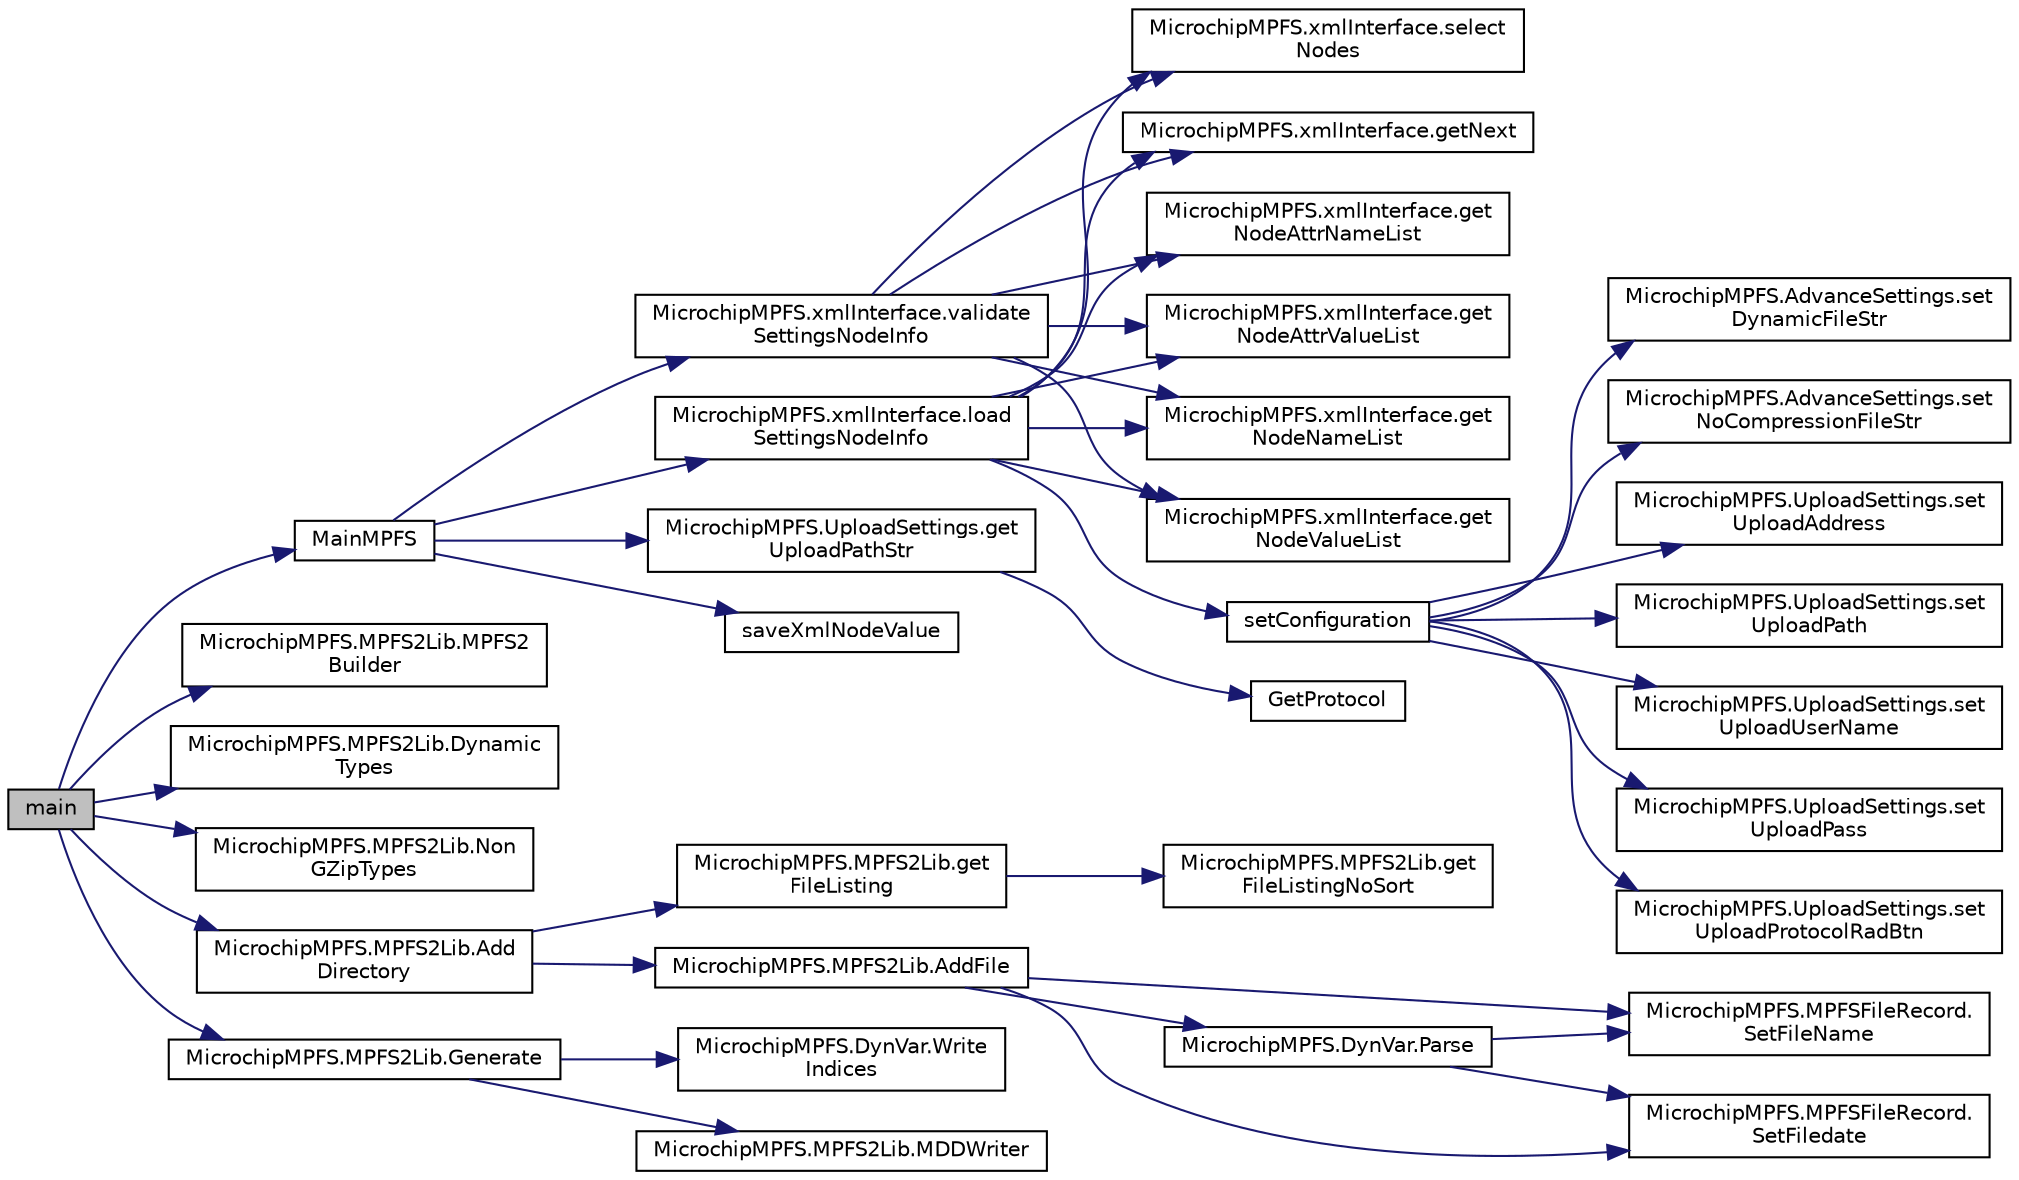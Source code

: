 digraph "main"
{
  edge [fontname="Helvetica",fontsize="10",labelfontname="Helvetica",labelfontsize="10"];
  node [fontname="Helvetica",fontsize="10",shape=record];
  rankdir="LR";
  Node1 [label="main",height=0.2,width=0.4,color="black", fillcolor="grey75", style="filled", fontcolor="black"];
  Node1 -> Node2 [color="midnightblue",fontsize="10",style="solid",fontname="Helvetica"];
  Node2 [label="MainMPFS",height=0.2,width=0.4,color="black", fillcolor="white", style="filled",URL="$class_microchip_m_p_f_s_1_1_main_m_p_f_s.html#a90442339f2be472c5eaa68c0834837b1"];
  Node2 -> Node3 [color="midnightblue",fontsize="10",style="solid",fontname="Helvetica"];
  Node3 [label="MicrochipMPFS.xmlInterface.validate\lSettingsNodeInfo",height=0.2,width=0.4,color="black", fillcolor="white", style="filled",URL="$class_microchip_m_p_f_s_1_1xml_interface.html#a94855324cee6a000bb4b527f4ec21ef4"];
  Node3 -> Node4 [color="midnightblue",fontsize="10",style="solid",fontname="Helvetica"];
  Node4 [label="MicrochipMPFS.xmlInterface.select\lNodes",height=0.2,width=0.4,color="black", fillcolor="white", style="filled",URL="$class_microchip_m_p_f_s_1_1xml_interface.html#aec24d6faf0e847d463233ff73d085a5b"];
  Node3 -> Node5 [color="midnightblue",fontsize="10",style="solid",fontname="Helvetica"];
  Node5 [label="MicrochipMPFS.xmlInterface.getNext",height=0.2,width=0.4,color="black", fillcolor="white", style="filled",URL="$class_microchip_m_p_f_s_1_1xml_interface.html#af4d3290d219be38c0880eb406b9b1d86"];
  Node3 -> Node6 [color="midnightblue",fontsize="10",style="solid",fontname="Helvetica"];
  Node6 [label="MicrochipMPFS.xmlInterface.get\lNodeAttrNameList",height=0.2,width=0.4,color="black", fillcolor="white", style="filled",URL="$class_microchip_m_p_f_s_1_1xml_interface.html#a83a068675ad8373054a076f5458450c1"];
  Node3 -> Node7 [color="midnightblue",fontsize="10",style="solid",fontname="Helvetica"];
  Node7 [label="MicrochipMPFS.xmlInterface.get\lNodeAttrValueList",height=0.2,width=0.4,color="black", fillcolor="white", style="filled",URL="$class_microchip_m_p_f_s_1_1xml_interface.html#a208d5ca7198e36197c06eef8cde82e92"];
  Node3 -> Node8 [color="midnightblue",fontsize="10",style="solid",fontname="Helvetica"];
  Node8 [label="MicrochipMPFS.xmlInterface.get\lNodeNameList",height=0.2,width=0.4,color="black", fillcolor="white", style="filled",URL="$class_microchip_m_p_f_s_1_1xml_interface.html#aeed9efa9376bf111f3b16e5fb4f74a22"];
  Node3 -> Node9 [color="midnightblue",fontsize="10",style="solid",fontname="Helvetica"];
  Node9 [label="MicrochipMPFS.xmlInterface.get\lNodeValueList",height=0.2,width=0.4,color="black", fillcolor="white", style="filled",URL="$class_microchip_m_p_f_s_1_1xml_interface.html#abd90c4b2ebc49b4a697fb962f142a89d"];
  Node2 -> Node10 [color="midnightblue",fontsize="10",style="solid",fontname="Helvetica"];
  Node10 [label="MicrochipMPFS.UploadSettings.get\lUploadPathStr",height=0.2,width=0.4,color="black", fillcolor="white", style="filled",URL="$class_microchip_m_p_f_s_1_1_upload_settings.html#ae291d5839bf2ed859bbb259289f1d0b5"];
  Node10 -> Node11 [color="midnightblue",fontsize="10",style="solid",fontname="Helvetica"];
  Node11 [label="GetProtocol",height=0.2,width=0.4,color="black", fillcolor="white", style="filled",URL="$class_microchip_m_p_f_s_1_1_main_m_p_f_s.html#a54a250fc332e2458ac8e6340da7d7d99"];
  Node2 -> Node12 [color="midnightblue",fontsize="10",style="solid",fontname="Helvetica"];
  Node12 [label="MicrochipMPFS.xmlInterface.load\lSettingsNodeInfo",height=0.2,width=0.4,color="black", fillcolor="white", style="filled",URL="$class_microchip_m_p_f_s_1_1xml_interface.html#a8d99bb7eb1df1c831271fd7bc0088e9e"];
  Node12 -> Node4 [color="midnightblue",fontsize="10",style="solid",fontname="Helvetica"];
  Node12 -> Node5 [color="midnightblue",fontsize="10",style="solid",fontname="Helvetica"];
  Node12 -> Node6 [color="midnightblue",fontsize="10",style="solid",fontname="Helvetica"];
  Node12 -> Node7 [color="midnightblue",fontsize="10",style="solid",fontname="Helvetica"];
  Node12 -> Node8 [color="midnightblue",fontsize="10",style="solid",fontname="Helvetica"];
  Node12 -> Node9 [color="midnightblue",fontsize="10",style="solid",fontname="Helvetica"];
  Node12 -> Node13 [color="midnightblue",fontsize="10",style="solid",fontname="Helvetica"];
  Node13 [label="setConfiguration",height=0.2,width=0.4,color="black", fillcolor="white", style="filled",URL="$class_microchip_m_p_f_s_1_1_main_m_p_f_s.html#a19bfdc35f114bedbd3a5d0dc45fa937b"];
  Node13 -> Node14 [color="midnightblue",fontsize="10",style="solid",fontname="Helvetica"];
  Node14 [label="MicrochipMPFS.UploadSettings.set\lUploadProtocolRadBtn",height=0.2,width=0.4,color="black", fillcolor="white", style="filled",URL="$class_microchip_m_p_f_s_1_1_upload_settings.html#aa66a7201ad91c9c9d46f68704342cbb8"];
  Node13 -> Node15 [color="midnightblue",fontsize="10",style="solid",fontname="Helvetica"];
  Node15 [label="MicrochipMPFS.AdvanceSettings.set\lDynamicFileStr",height=0.2,width=0.4,color="black", fillcolor="white", style="filled",URL="$class_microchip_m_p_f_s_1_1_advance_settings.html#a035dfbf2ae6fae22ab9d5ecad9b27e04"];
  Node13 -> Node16 [color="midnightblue",fontsize="10",style="solid",fontname="Helvetica"];
  Node16 [label="MicrochipMPFS.AdvanceSettings.set\lNoCompressionFileStr",height=0.2,width=0.4,color="black", fillcolor="white", style="filled",URL="$class_microchip_m_p_f_s_1_1_advance_settings.html#af5b18766e4273c805a5011f1d463e9f4"];
  Node13 -> Node17 [color="midnightblue",fontsize="10",style="solid",fontname="Helvetica"];
  Node17 [label="MicrochipMPFS.UploadSettings.set\lUploadAddress",height=0.2,width=0.4,color="black", fillcolor="white", style="filled",URL="$class_microchip_m_p_f_s_1_1_upload_settings.html#a6364d6e99d6ae77da46d43bce8789065"];
  Node13 -> Node18 [color="midnightblue",fontsize="10",style="solid",fontname="Helvetica"];
  Node18 [label="MicrochipMPFS.UploadSettings.set\lUploadPath",height=0.2,width=0.4,color="black", fillcolor="white", style="filled",URL="$class_microchip_m_p_f_s_1_1_upload_settings.html#ab7063c8a0099ddcc67856ca791461c2c"];
  Node13 -> Node19 [color="midnightblue",fontsize="10",style="solid",fontname="Helvetica"];
  Node19 [label="MicrochipMPFS.UploadSettings.set\lUploadUserName",height=0.2,width=0.4,color="black", fillcolor="white", style="filled",URL="$class_microchip_m_p_f_s_1_1_upload_settings.html#ac980f345aa54d2f1a8f543051831189d"];
  Node13 -> Node20 [color="midnightblue",fontsize="10",style="solid",fontname="Helvetica"];
  Node20 [label="MicrochipMPFS.UploadSettings.set\lUploadPass",height=0.2,width=0.4,color="black", fillcolor="white", style="filled",URL="$class_microchip_m_p_f_s_1_1_upload_settings.html#ae91a9b256cbc0844ebc6f9f7f192bd90"];
  Node2 -> Node21 [color="midnightblue",fontsize="10",style="solid",fontname="Helvetica"];
  Node21 [label="saveXmlNodeValue",height=0.2,width=0.4,color="black", fillcolor="white", style="filled",URL="$class_microchip_m_p_f_s_1_1_main_m_p_f_s.html#ab8bf30a1dd4e09cd9c02136065ed7f11"];
  Node1 -> Node22 [color="midnightblue",fontsize="10",style="solid",fontname="Helvetica"];
  Node22 [label="MicrochipMPFS.MPFS2Lib.MPFS2\lBuilder",height=0.2,width=0.4,color="black", fillcolor="white", style="filled",URL="$class_microchip_m_p_f_s_1_1_m_p_f_s2_lib.html#ad7979691d0503784932a8ffa7870755f"];
  Node1 -> Node23 [color="midnightblue",fontsize="10",style="solid",fontname="Helvetica"];
  Node23 [label="MicrochipMPFS.MPFS2Lib.Dynamic\lTypes",height=0.2,width=0.4,color="black", fillcolor="white", style="filled",URL="$class_microchip_m_p_f_s_1_1_m_p_f_s2_lib.html#a6a80c0a08b065cb2bad3aeab3a5ac01d",tooltip="Sets a comma-separated list of types to be considered dynamic "];
  Node1 -> Node24 [color="midnightblue",fontsize="10",style="solid",fontname="Helvetica"];
  Node24 [label="MicrochipMPFS.MPFS2Lib.Non\lGZipTypes",height=0.2,width=0.4,color="black", fillcolor="white", style="filled",URL="$class_microchip_m_p_f_s_1_1_m_p_f_s2_lib.html#a18fc099dc6b7c9aa568df00892e4d58d",tooltip="Sets a comma-separated list of types not to be compressed "];
  Node1 -> Node25 [color="midnightblue",fontsize="10",style="solid",fontname="Helvetica"];
  Node25 [label="MicrochipMPFS.MPFS2Lib.Add\lDirectory",height=0.2,width=0.4,color="black", fillcolor="white", style="filled",URL="$class_microchip_m_p_f_s_1_1_m_p_f_s2_lib.html#afd4aae346b226f92cf8b7394bbe023de"];
  Node25 -> Node26 [color="midnightblue",fontsize="10",style="solid",fontname="Helvetica"];
  Node26 [label="MicrochipMPFS.MPFS2Lib.get\lFileListing",height=0.2,width=0.4,color="black", fillcolor="white", style="filled",URL="$class_microchip_m_p_f_s_1_1_m_p_f_s2_lib.html#a4ac4accd79e523bf52dcb374206d5fd3"];
  Node26 -> Node27 [color="midnightblue",fontsize="10",style="solid",fontname="Helvetica"];
  Node27 [label="MicrochipMPFS.MPFS2Lib.get\lFileListingNoSort",height=0.2,width=0.4,color="black", fillcolor="white", style="filled",URL="$class_microchip_m_p_f_s_1_1_m_p_f_s2_lib.html#a4b6e1acaebf601bb38cc6357f11b3a4b"];
  Node25 -> Node28 [color="midnightblue",fontsize="10",style="solid",fontname="Helvetica"];
  Node28 [label="MicrochipMPFS.MPFS2Lib.AddFile",height=0.2,width=0.4,color="black", fillcolor="white", style="filled",URL="$class_microchip_m_p_f_s_1_1_m_p_f_s2_lib.html#a89c6850dc5e78502738cf3e6166b6f06",tooltip="Adds a file to the MPFS image "];
  Node28 -> Node29 [color="midnightblue",fontsize="10",style="solid",fontname="Helvetica"];
  Node29 [label="MicrochipMPFS.MPFSFileRecord.\lSetFileName",height=0.2,width=0.4,color="black", fillcolor="white", style="filled",URL="$class_microchip_m_p_f_s_1_1_m_p_f_s_file_record.html#a1247aa2e77efaca500bf3f10635dec9e"];
  Node28 -> Node30 [color="midnightblue",fontsize="10",style="solid",fontname="Helvetica"];
  Node30 [label="MicrochipMPFS.MPFSFileRecord.\lSetFiledate",height=0.2,width=0.4,color="black", fillcolor="white", style="filled",URL="$class_microchip_m_p_f_s_1_1_m_p_f_s_file_record.html#ac71ab80f8b427eaeb53039a16870dbc5"];
  Node28 -> Node31 [color="midnightblue",fontsize="10",style="solid",fontname="Helvetica"];
  Node31 [label="MicrochipMPFS.DynVar.Parse",height=0.2,width=0.4,color="black", fillcolor="white", style="filled",URL="$class_microchip_m_p_f_s_1_1_dyn_var.html#a9a85ee108ffd5f122b64e4ef589115d7",tooltip="Parses and indexes a file for dynamic variables "];
  Node31 -> Node29 [color="midnightblue",fontsize="10",style="solid",fontname="Helvetica"];
  Node31 -> Node30 [color="midnightblue",fontsize="10",style="solid",fontname="Helvetica"];
  Node1 -> Node32 [color="midnightblue",fontsize="10",style="solid",fontname="Helvetica"];
  Node32 [label="MicrochipMPFS.MPFS2Lib.Generate",height=0.2,width=0.4,color="black", fillcolor="white", style="filled",URL="$class_microchip_m_p_f_s_1_1_m_p_f_s2_lib.html#a6b39322ad9ef8e38f54da7ac97a4d0aa",tooltip="Generates an image in the specified format "];
  Node32 -> Node33 [color="midnightblue",fontsize="10",style="solid",fontname="Helvetica"];
  Node33 [label="MicrochipMPFS.DynVar.Write\lIndices",height=0.2,width=0.4,color="black", fillcolor="white", style="filled",URL="$class_microchip_m_p_f_s_1_1_dyn_var.html#a39a5d6c762a067bc7236981444ca6cd9",tooltip="Writes out HTTPPrint.h and HTTPPrint.idx if necessary "];
  Node32 -> Node34 [color="midnightblue",fontsize="10",style="solid",fontname="Helvetica"];
  Node34 [label="MicrochipMPFS.MPFS2Lib.MDDWriter",height=0.2,width=0.4,color="black", fillcolor="white", style="filled",URL="$class_microchip_m_p_f_s_1_1_m_p_f_s2_lib.html#ad6147e07633910b2084bd03bb78721bc"];
}
